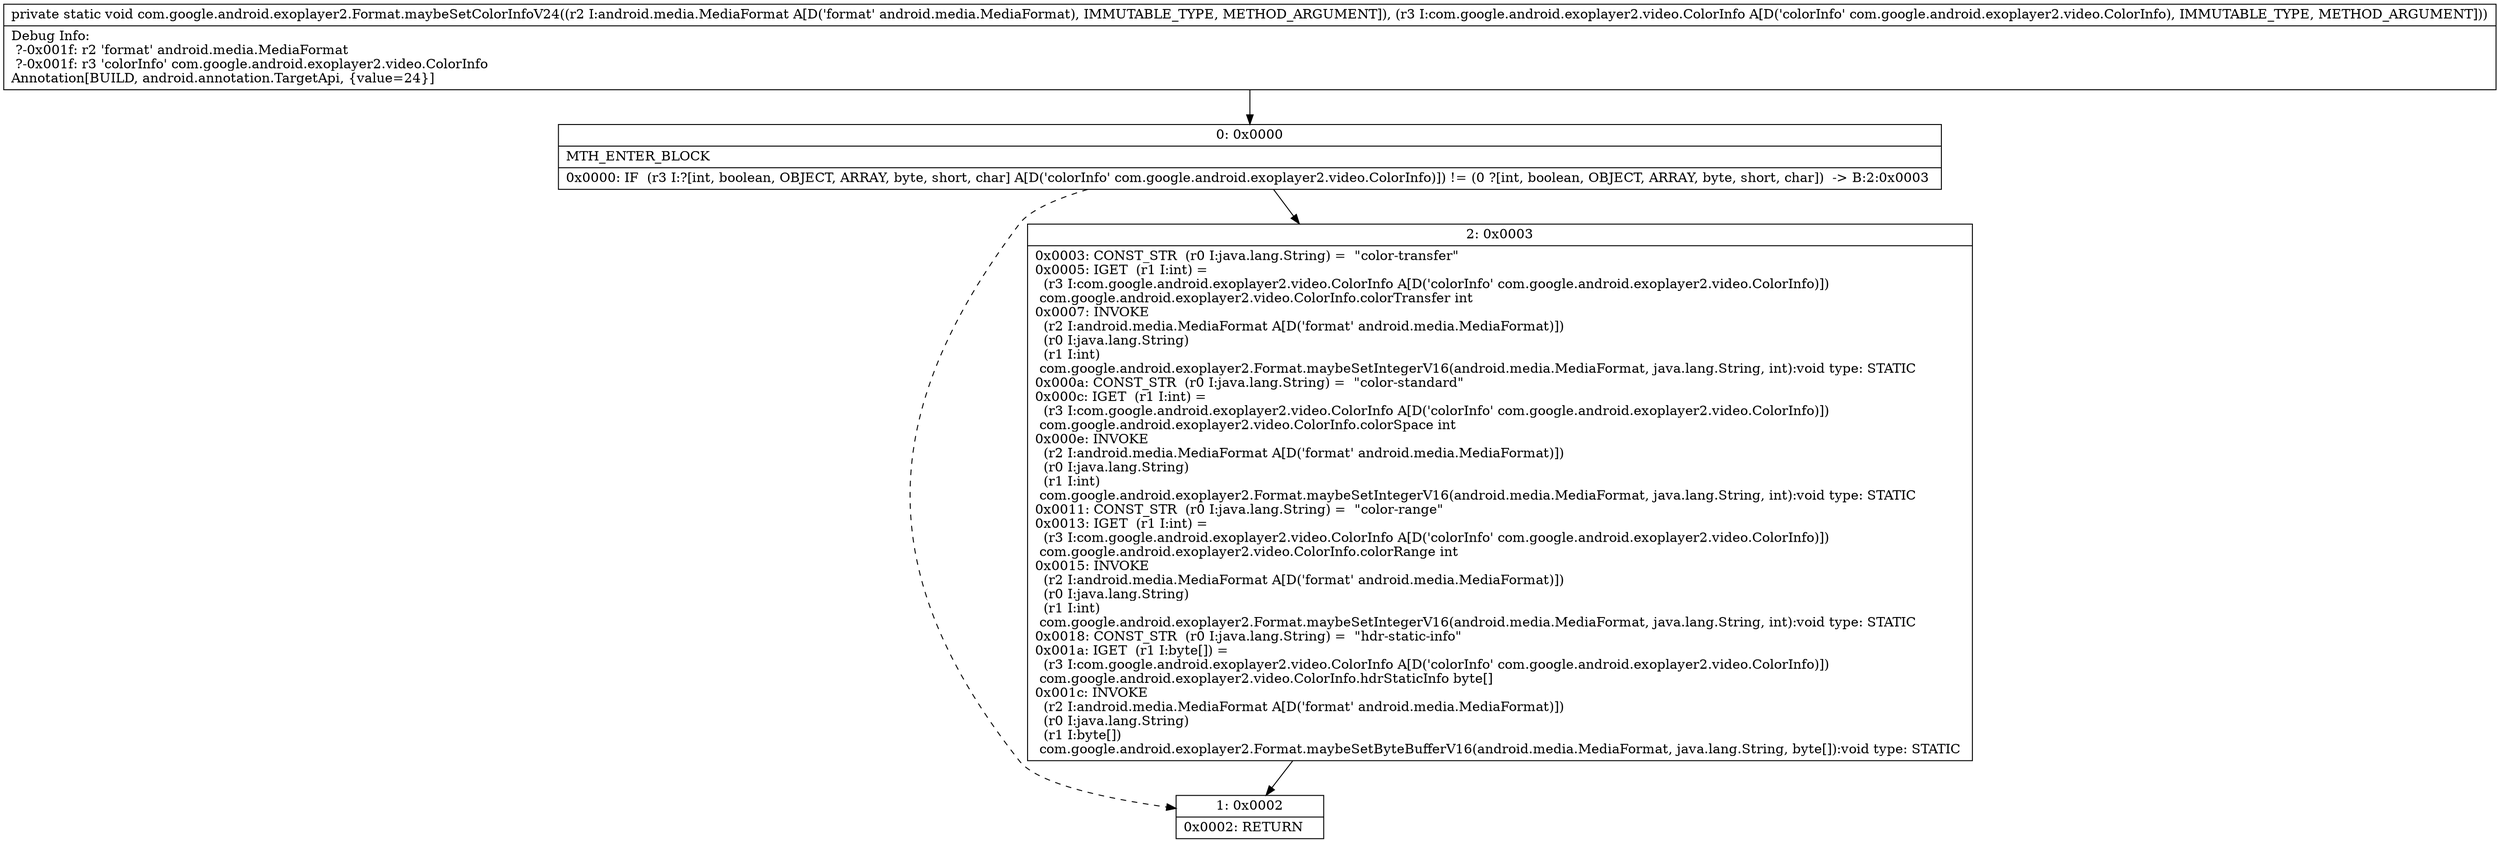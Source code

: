 digraph "CFG forcom.google.android.exoplayer2.Format.maybeSetColorInfoV24(Landroid\/media\/MediaFormat;Lcom\/google\/android\/exoplayer2\/video\/ColorInfo;)V" {
Node_0 [shape=record,label="{0\:\ 0x0000|MTH_ENTER_BLOCK\l|0x0000: IF  (r3 I:?[int, boolean, OBJECT, ARRAY, byte, short, char] A[D('colorInfo' com.google.android.exoplayer2.video.ColorInfo)]) != (0 ?[int, boolean, OBJECT, ARRAY, byte, short, char])  \-\> B:2:0x0003 \l}"];
Node_1 [shape=record,label="{1\:\ 0x0002|0x0002: RETURN   \l}"];
Node_2 [shape=record,label="{2\:\ 0x0003|0x0003: CONST_STR  (r0 I:java.lang.String) =  \"color\-transfer\" \l0x0005: IGET  (r1 I:int) = \l  (r3 I:com.google.android.exoplayer2.video.ColorInfo A[D('colorInfo' com.google.android.exoplayer2.video.ColorInfo)])\l com.google.android.exoplayer2.video.ColorInfo.colorTransfer int \l0x0007: INVOKE  \l  (r2 I:android.media.MediaFormat A[D('format' android.media.MediaFormat)])\l  (r0 I:java.lang.String)\l  (r1 I:int)\l com.google.android.exoplayer2.Format.maybeSetIntegerV16(android.media.MediaFormat, java.lang.String, int):void type: STATIC \l0x000a: CONST_STR  (r0 I:java.lang.String) =  \"color\-standard\" \l0x000c: IGET  (r1 I:int) = \l  (r3 I:com.google.android.exoplayer2.video.ColorInfo A[D('colorInfo' com.google.android.exoplayer2.video.ColorInfo)])\l com.google.android.exoplayer2.video.ColorInfo.colorSpace int \l0x000e: INVOKE  \l  (r2 I:android.media.MediaFormat A[D('format' android.media.MediaFormat)])\l  (r0 I:java.lang.String)\l  (r1 I:int)\l com.google.android.exoplayer2.Format.maybeSetIntegerV16(android.media.MediaFormat, java.lang.String, int):void type: STATIC \l0x0011: CONST_STR  (r0 I:java.lang.String) =  \"color\-range\" \l0x0013: IGET  (r1 I:int) = \l  (r3 I:com.google.android.exoplayer2.video.ColorInfo A[D('colorInfo' com.google.android.exoplayer2.video.ColorInfo)])\l com.google.android.exoplayer2.video.ColorInfo.colorRange int \l0x0015: INVOKE  \l  (r2 I:android.media.MediaFormat A[D('format' android.media.MediaFormat)])\l  (r0 I:java.lang.String)\l  (r1 I:int)\l com.google.android.exoplayer2.Format.maybeSetIntegerV16(android.media.MediaFormat, java.lang.String, int):void type: STATIC \l0x0018: CONST_STR  (r0 I:java.lang.String) =  \"hdr\-static\-info\" \l0x001a: IGET  (r1 I:byte[]) = \l  (r3 I:com.google.android.exoplayer2.video.ColorInfo A[D('colorInfo' com.google.android.exoplayer2.video.ColorInfo)])\l com.google.android.exoplayer2.video.ColorInfo.hdrStaticInfo byte[] \l0x001c: INVOKE  \l  (r2 I:android.media.MediaFormat A[D('format' android.media.MediaFormat)])\l  (r0 I:java.lang.String)\l  (r1 I:byte[])\l com.google.android.exoplayer2.Format.maybeSetByteBufferV16(android.media.MediaFormat, java.lang.String, byte[]):void type: STATIC \l}"];
MethodNode[shape=record,label="{private static void com.google.android.exoplayer2.Format.maybeSetColorInfoV24((r2 I:android.media.MediaFormat A[D('format' android.media.MediaFormat), IMMUTABLE_TYPE, METHOD_ARGUMENT]), (r3 I:com.google.android.exoplayer2.video.ColorInfo A[D('colorInfo' com.google.android.exoplayer2.video.ColorInfo), IMMUTABLE_TYPE, METHOD_ARGUMENT]))  | Debug Info:\l  ?\-0x001f: r2 'format' android.media.MediaFormat\l  ?\-0x001f: r3 'colorInfo' com.google.android.exoplayer2.video.ColorInfo\lAnnotation[BUILD, android.annotation.TargetApi, \{value=24\}]\l}"];
MethodNode -> Node_0;
Node_0 -> Node_1[style=dashed];
Node_0 -> Node_2;
Node_2 -> Node_1;
}

